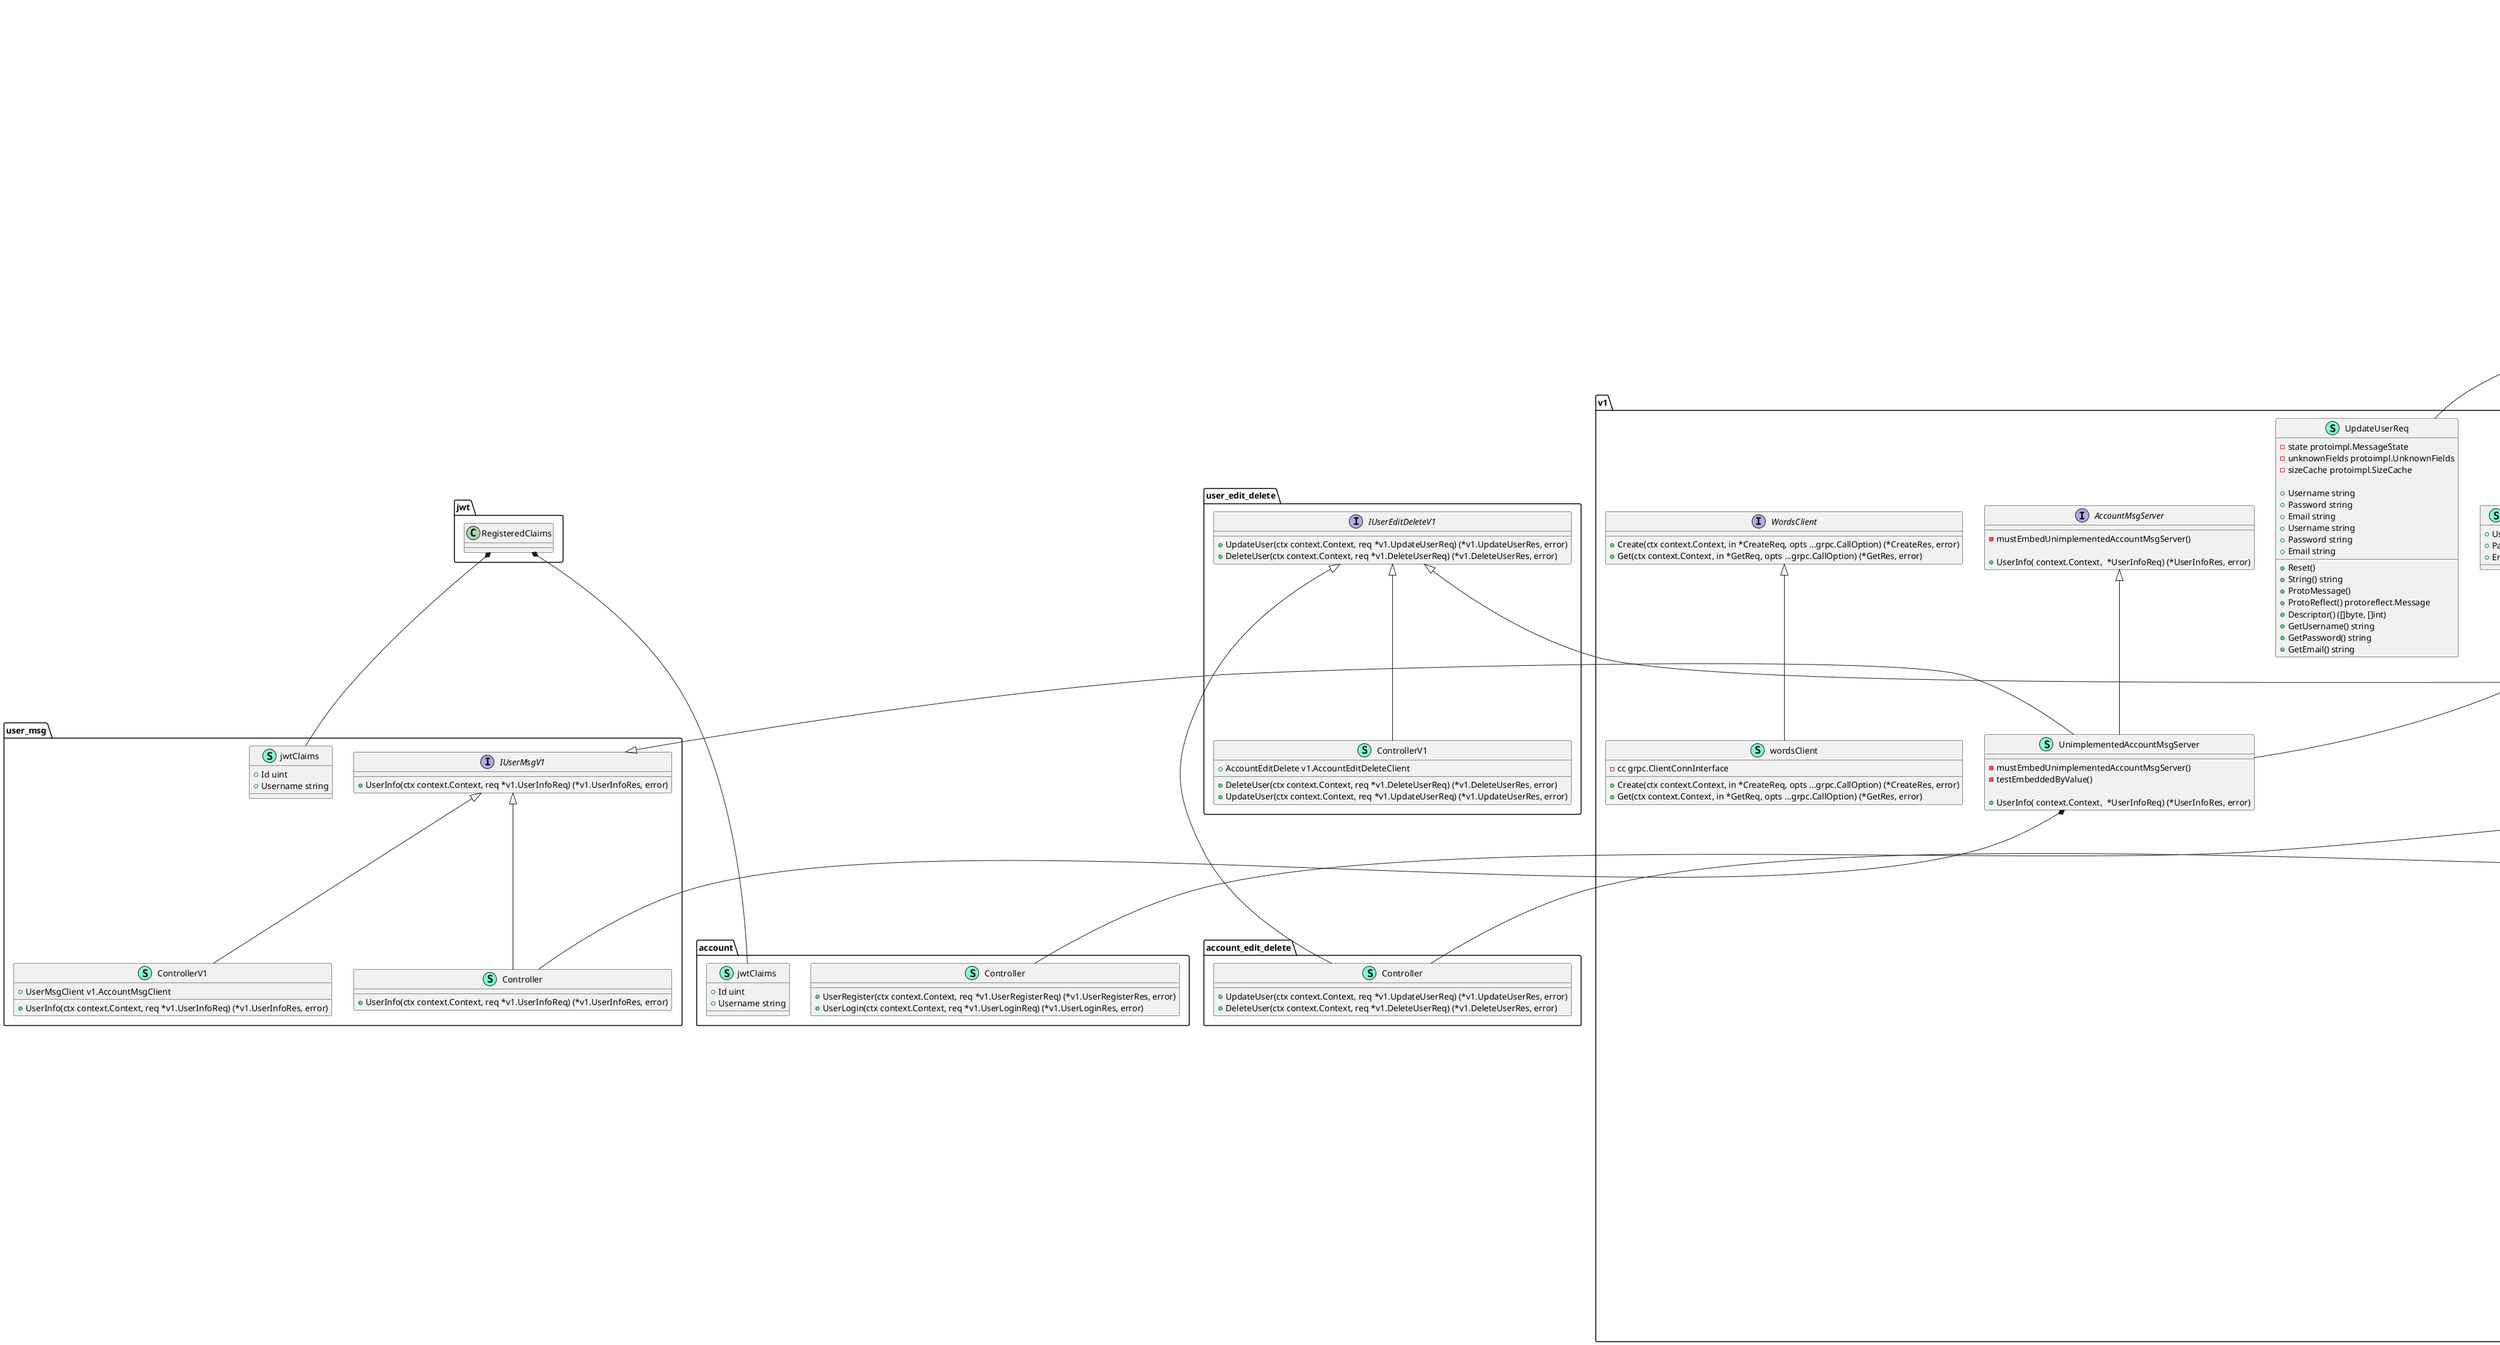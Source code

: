 @startuml
namespace account {
    class Controller << (S,Aquamarine) >> {
        + UserRegister(ctx context.Context, req *v1.UserRegisterReq) (*v1.UserRegisterRes, error)
        + UserLogin(ctx context.Context, req *v1.UserLoginReq) (*v1.UserLoginRes, error)

    }
    class jwtClaims << (S,Aquamarine) >> {
        + Id uint
        + Username string

    }
}
"v1.UnimplementedAccountServer" *-- "account.Controller"
"jwt.RegisteredClaims" *-- "account.jwtClaims"


namespace account_edit_delete {
    class Controller << (S,Aquamarine) >> {
        + UpdateUser(ctx context.Context, req *v1.UpdateUserReq) (*v1.UpdateUserRes, error)
        + DeleteUser(ctx context.Context, req *v1.DeleteUserReq) (*v1.DeleteUserRes, error)

    }
}
"v1.UnimplementedAccountEditDeleteServer" *-- "account_edit_delete.Controller"

"user_edit_delete.IUserEditDeleteV1" <|-- "account_edit_delete.Controller"

namespace account_logout {
    class Controller << (S,Aquamarine) >> {
        + Logout(ctx context.Context, req *v1.LogoutUserReq) (*v1.LogoutUserRes, error)

    }
}
"v1.UnimplementedAccountLogoutServer" *-- "account_logout.Controller"


namespace dao {
    class dao.internalUsersDao << (T, #FF7700) >>  {
    }
    class dao.internalWordsDao << (T, #FF7700) >>  {
    }
    class usersDao << (S,Aquamarine) >> {
    }
    class wordsDao << (S,Aquamarine) >> {
    }
    class "*internal.UsersDao" as internalUsersDao {
        'This class was created so that we can correctly have an alias pointing to this name. Since it contains dots that can break namespaces
    }
    class "*internal.WordsDao" as internalWordsDao {
        'This class was created so that we can correctly have an alias pointing to this name. Since it contains dots that can break namespaces
    }
}
"dao.internalUsersDao" *-- "dao.usersDao"
"dao.internalWordsDao" *-- "dao.wordsDao"


namespace do {
    class Users << (S,Aquamarine) >> {
        + Id <font color=blue>interface</font>{}
        + Username <font color=blue>interface</font>{}
        + Password <font color=blue>interface</font>{}
        + Email <font color=blue>interface</font>{}
        + CreatedAt *gtime.Time
        + UpdatedAt *gtime.Time
        + DeletedAt *gtime.Time

    }
    class Words << (S,Aquamarine) >> {
        + Id <font color=blue>interface</font>{}
        + Uid <font color=blue>interface</font>{}
        + Word <font color=blue>interface</font>{}
        + Definition <font color=blue>interface</font>{}
        + ExampleSentence <font color=blue>interface</font>{}
        + ChineseTranslation <font color=blue>interface</font>{}
        + Pronunciation <font color=blue>interface</font>{}
        + CreatedAt *gtime.Time
        + UpdatedAt *gtime.Time

    }
}
"g.Meta" *-- "do.Users"
"g.Meta" *-- "do.Words"


namespace entity {
    class Users << (S,Aquamarine) >> {
        + Id uint
        + Username string
        + Password string
        + Email string
        + CreatedAt *gtime.Time
        + UpdatedAt *gtime.Time
        + DeletedAt *gtime.Time

    }
    class Words << (S,Aquamarine) >> {
        + Id uint
        + Uid uint
        + Word string
        + Definition string
        + ExampleSentence string
        + ChineseTranslation string
        + Pronunciation string
        + CreatedAt *gtime.Time
        + UpdatedAt *gtime.Time

    }
}


namespace internal {
    class UsersColumns << (S,Aquamarine) >> {
        + Id string
        + Username string
        + Password string
        + Email string
        + CreatedAt string
        + UpdatedAt string
        + DeletedAt string

    }
    class UsersDao << (S,Aquamarine) >> {
        - table string
        - group string
        - columns UsersColumns

        + DB() gdb.DB
        + Table() string
        + Columns() UsersColumns
        + Group() string
        + Ctx(ctx context.Context) *gdb.Model
        + Transaction(ctx context.Context, f <font color=blue>func</font>(context.Context, gdb.TX) error) error

    }
    class WordsColumns << (S,Aquamarine) >> {
        + Id string
        + Uid string
        + Word string
        + Definition string
        + ExampleSentence string
        + ChineseTranslation string
        + Pronunciation string
        + CreatedAt string
        + UpdatedAt string

    }
    class WordsDao << (S,Aquamarine) >> {
        - table string
        - group string
        - columns WordsColumns

        + DB() gdb.DB
        + Table() string
        + Columns() WordsColumns
        + Group() string
        + Ctx(ctx context.Context) *gdb.Model
        + Transaction(ctx context.Context, f <font color=blue>func</font>(context.Context, gdb.TX) error) error

    }
}


namespace pbentity {
    class Users << (S,Aquamarine) >> {
        - state protoimpl.MessageState
        - unknownFields protoimpl.UnknownFields
        - sizeCache protoimpl.SizeCache

        + Id uint32
        + Username string
        + Password string
        + Email string
        + CreatedAt *timestamppb.Timestamp
        + UpdatedAt *timestamppb.Timestamp
        + DeletedAt *timestamppb.Timestamp

        + Reset() 
        + String() string
        + ProtoMessage() 
        + ProtoReflect() protoreflect.Message
        + Descriptor() ([]byte, []int)
        + GetId() uint32
        + GetUsername() string
        + GetPassword() string
        + GetEmail() string
        + GetCreatedAt() *timestamppb.Timestamp
        + GetUpdatedAt() *timestamppb.Timestamp
        + GetDeletedAt() *timestamppb.Timestamp

    }
    class Words << (S,Aquamarine) >> {
        - state protoimpl.MessageState
        - unknownFields protoimpl.UnknownFields
        - sizeCache protoimpl.SizeCache

        + Id uint32
        + Uid uint32
        + Word string
        + Definition string
        + ExampleSentence string
        + ChineseTranslation string
        + Pronunciation string
        + CreatedAt *timestamppb.Timestamp
        + UpdatedAt *timestamppb.Timestamp

        + Reset() 
        + String() string
        + ProtoMessage() 
        + ProtoReflect() protoreflect.Message
        + Descriptor() ([]byte, []int)
        + GetId() uint32
        + GetUid() uint32
        + GetWord() string
        + GetDefinition() string
        + GetExampleSentence() string
        + GetChineseTranslation() string
        + GetPronunciation() string
        + GetCreatedAt() *timestamppb.Timestamp
        + GetUpdatedAt() *timestamppb.Timestamp

    }
}


namespace user {
    class ControllerV1 << (S,Aquamarine) >> {
        + AccountClient v1.AccountClient

        + Login(ctx context.Context, req *v1.LoginReq) (*v1.LoginRes, error)
        + Register(ctx context.Context, req *v1.RegisterReq) (*v1.RegisterRes, error)

    }
    interface IUserV1  {
        + Login(ctx context.Context, req *v1.LoginReq) (*v1.LoginRes, error)
        + Register(ctx context.Context, req *v1.RegisterReq) (*v1.RegisterRes, error)

    }
}

"user.IUserV1" <|-- "user.ControllerV1"

namespace user_edit_delete {
    class ControllerV1 << (S,Aquamarine) >> {
        + AccountEditDelete v1.AccountEditDeleteClient

        + DeleteUser(ctx context.Context, req *v1.DeleteUserReq) (*v1.DeleteUserRes, error)
        + UpdateUser(ctx context.Context, req *v1.UpdateUserReq) (*v1.UpdateUserRes, error)

    }
    interface IUserEditDeleteV1  {
        + UpdateUser(ctx context.Context, req *v1.UpdateUserReq) (*v1.UpdateUserRes, error)
        + DeleteUser(ctx context.Context, req *v1.DeleteUserReq) (*v1.DeleteUserRes, error)

    }
}

"user_edit_delete.IUserEditDeleteV1" <|-- "user_edit_delete.ControllerV1"

namespace user_logout {
    class ControllerV1 << (S,Aquamarine) >> {
        + AccountLogout v1.AccountLogoutClient

        + Logout(ctx context.Context, req *v1.LogoutReq) (*v1.LogoutRes, error)

    }
    interface IUserLogoutV1  {
        + Logout(ctx context.Context, req *v1.LogoutReq) (*v1.LogoutRes, error)

    }
}

"user_logout.IUserLogoutV1" <|-- "user_logout.ControllerV1"

namespace user_msg {
    class Controller << (S,Aquamarine) >> {
        + UserInfo(ctx context.Context, req *v1.UserInfoReq) (*v1.UserInfoRes, error)

    }
    class ControllerV1 << (S,Aquamarine) >> {
        + UserMsgClient v1.AccountMsgClient

        + UserInfo(ctx context.Context, req *v1.UserInfoReq) (*v1.UserInfoRes, error)

    }
    interface IUserMsgV1  {
        + UserInfo(ctx context.Context, req *v1.UserInfoReq) (*v1.UserInfoRes, error)

    }
    class jwtClaims << (S,Aquamarine) >> {
        + Id uint
        + Username string

    }
}
"v1.UnimplementedAccountMsgServer" *-- "user_msg.Controller"
"jwt.RegisteredClaims" *-- "user_msg.jwtClaims"

"user_msg.IUserMsgV1" <|-- "user_msg.Controller"
"user_msg.IUserMsgV1" <|-- "user_msg.ControllerV1"

namespace v1 {
    interface AccountClient  {
        + UserRegister(ctx context.Context, in *UserRegisterReq, opts ...grpc.CallOption) (*UserRegisterRes, error)
        + UserLogin(ctx context.Context, in *UserLoginReq, opts ...grpc.CallOption) (*UserLoginRes, error)

    }
    interface AccountEditDeleteClient  {
        + UpdateUser(ctx context.Context, in *UpdateUserReq, opts ...grpc.CallOption) (*UpdateUserRes, error)
        + DeleteUser(ctx context.Context, in *DeleteUserReq, opts ...grpc.CallOption) (*DeleteUserRes, error)

    }
    interface AccountEditDeleteServer  {
        - mustEmbedUnimplementedAccountEditDeleteServer() 

        + UpdateUser( context.Context,  *UpdateUserReq) (*UpdateUserRes, error)
        + DeleteUser( context.Context,  *DeleteUserReq) (*DeleteUserRes, error)

    }
    interface AccountLogoutClient  {
        + Logout(ctx context.Context, in *LogoutUserReq, opts ...grpc.CallOption) (*LogoutUserRes, error)

    }
    interface AccountLogoutServer  {
        - mustEmbedUnimplementedAccountLogoutServer() 

        + Logout( context.Context,  *LogoutUserReq) (*LogoutUserRes, error)

    }
    interface AccountMsgClient  {
        + UserInfo(ctx context.Context, in *UserInfoReq, opts ...grpc.CallOption) (*UserInfoRes, error)

    }
    interface AccountMsgServer  {
        - mustEmbedUnimplementedAccountMsgServer() 

        + UserInfo( context.Context,  *UserInfoReq) (*UserInfoRes, error)

    }
    interface AccountServer  {
        - mustEmbedUnimplementedAccountServer() 

        + UserRegister( context.Context,  *UserRegisterReq) (*UserRegisterRes, error)
        + UserLogin( context.Context,  *UserLoginReq) (*UserLoginRes, error)

    }
    class CreateReq << (S,Aquamarine) >> {
        - state protoimpl.MessageState
        - unknownFields protoimpl.UnknownFields
        - sizeCache protoimpl.SizeCache

        + Word string
        + Definition string
        + Uid uint32
        + Word string
        + Definition string

        + Reset() 
        + String() string
        + ProtoMessage() 
        + ProtoReflect() protoreflect.Message
        + Descriptor() ([]byte, []int)
        + GetUid() uint32
        + GetWord() string
        + GetDefinition() string

    }
    class CreateRes << (S,Aquamarine) >> {
        - state protoimpl.MessageState
        - unknownFields protoimpl.UnknownFields
        - sizeCache protoimpl.SizeCache

        + Id uint32

        + Reset() 
        + String() string
        + ProtoMessage() 
        + ProtoReflect() protoreflect.Message
        + Descriptor() ([]byte, []int)
        + GetId() uint32

    }
    class DeleteUserReq << (S,Aquamarine) >> {
        - state protoimpl.MessageState
        - unknownFields protoimpl.UnknownFields
        - sizeCache protoimpl.SizeCache

        + Id int
        + Id int32

        + Reset() 
        + String() string
        + ProtoMessage() 
        + ProtoReflect() protoreflect.Message
        + Descriptor() ([]byte, []int)
        + GetId() int32

    }
    class DeleteUserRes << (S,Aquamarine) >> {
        - state protoimpl.MessageState
        - unknownFields protoimpl.UnknownFields
        - sizeCache protoimpl.SizeCache

        + IsDel int
        + IsDel int32

        + Reset() 
        + String() string
        + ProtoMessage() 
        + ProtoReflect() protoreflect.Message
        + Descriptor() ([]byte, []int)
        + GetIsDel() int32

    }
    class DetailReq << (S,Aquamarine) >> {
        + Id uint

    }
    class DetailRes << (S,Aquamarine) >> {
        + Id uint
        + Word string
        + Definition string
        + ExampleSentence string
        + ChineseTranslation string
        + Pronunciation string
        + CreatedAt *gtime.Time
        + UpdatedAt *gtime.Time

    }
    class GetReq << (S,Aquamarine) >> {
        - state protoimpl.MessageState
        - unknownFields protoimpl.UnknownFields
        - sizeCache protoimpl.SizeCache

        + Id uint32

        + Reset() 
        + String() string
        + ProtoMessage() 
        + ProtoReflect() protoreflect.Message
        + Descriptor() ([]byte, []int)
        + GetId() uint32

    }
    class GetRes << (S,Aquamarine) >> {
        - state protoimpl.MessageState
        - unknownFields protoimpl.UnknownFields
        - sizeCache protoimpl.SizeCache

        + Words *pbentity.Words

        + Reset() 
        + String() string
        + ProtoMessage() 
        + ProtoReflect() protoreflect.Message
        + Descriptor() ([]byte, []int)
        + GetWords() *pbentity.Words

    }
    class LoginReq << (S,Aquamarine) >> {
        + Username string
        + Password string

    }
    class LoginRes << (S,Aquamarine) >> {
        + Token string

    }
    class LogoutReq << (S,Aquamarine) >> {
        + Token string

    }
    class LogoutRes << (S,Aquamarine) >> {
        + Logout bool

    }
    class LogoutUserReq << (S,Aquamarine) >> {
        - state protoimpl.MessageState
        - unknownFields protoimpl.UnknownFields
        - sizeCache protoimpl.SizeCache

        + Token string

        + Reset() 
        + String() string
        + ProtoMessage() 
        + ProtoReflect() protoreflect.Message
        + Descriptor() ([]byte, []int)
        + GetToken() string

    }
    class LogoutUserRes << (S,Aquamarine) >> {
        - state protoimpl.MessageState
        - unknownFields protoimpl.UnknownFields
        - sizeCache protoimpl.SizeCache

        + Logout bool

        + Reset() 
        + String() string
        + ProtoMessage() 
        + ProtoReflect() protoreflect.Message
        + Descriptor() ([]byte, []int)
        + GetLogout() bool

    }
    class RegisterReq << (S,Aquamarine) >> {
        + Username string
        + Password string
        + Email string

    }
    class RegisterRes << (S,Aquamarine) >> {
        + Id int

    }
    class UnimplementedAccountEditDeleteServer << (S,Aquamarine) >> {
        - mustEmbedUnimplementedAccountEditDeleteServer() 
        - testEmbeddedByValue() 

        + UpdateUser( context.Context,  *UpdateUserReq) (*UpdateUserRes, error)
        + DeleteUser( context.Context,  *DeleteUserReq) (*DeleteUserRes, error)

    }
    class UnimplementedAccountLogoutServer << (S,Aquamarine) >> {
        - mustEmbedUnimplementedAccountLogoutServer() 
        - testEmbeddedByValue() 

        + Logout( context.Context,  *LogoutUserReq) (*LogoutUserRes, error)

    }
    class UnimplementedAccountMsgServer << (S,Aquamarine) >> {
        - mustEmbedUnimplementedAccountMsgServer() 
        - testEmbeddedByValue() 

        + UserInfo( context.Context,  *UserInfoReq) (*UserInfoRes, error)

    }
    class UnimplementedAccountServer << (S,Aquamarine) >> {
        - mustEmbedUnimplementedAccountServer() 
        - testEmbeddedByValue() 

        + UserRegister( context.Context,  *UserRegisterReq) (*UserRegisterRes, error)
        + UserLogin( context.Context,  *UserLoginReq) (*UserLoginRes, error)

    }
    class UnimplementedWordsServer << (S,Aquamarine) >> {
        - mustEmbedUnimplementedWordsServer() 
        - testEmbeddedByValue() 

        + Create( context.Context,  *CreateReq) (*CreateRes, error)
        + Get( context.Context,  *GetReq) (*GetRes, error)

    }
    interface UnsafeAccountEditDeleteServer  {
        - mustEmbedUnimplementedAccountEditDeleteServer() 

    }
    interface UnsafeAccountLogoutServer  {
        - mustEmbedUnimplementedAccountLogoutServer() 

    }
    interface UnsafeAccountMsgServer  {
        - mustEmbedUnimplementedAccountMsgServer() 

    }
    interface UnsafeAccountServer  {
        - mustEmbedUnimplementedAccountServer() 

    }
    interface UnsafeWordsServer  {
        - mustEmbedUnimplementedWordsServer() 

    }
    class UpdateUserReq << (S,Aquamarine) >> {
        - state protoimpl.MessageState
        - unknownFields protoimpl.UnknownFields
        - sizeCache protoimpl.SizeCache

        + Username string
        + Password string
        + Email string
        + Username string
        + Password string
        + Email string

        + Reset() 
        + String() string
        + ProtoMessage() 
        + ProtoReflect() protoreflect.Message
        + Descriptor() ([]byte, []int)
        + GetUsername() string
        + GetPassword() string
        + GetEmail() string

    }
    class UpdateUserRes << (S,Aquamarine) >> {
        - state protoimpl.MessageState
        - unknownFields protoimpl.UnknownFields
        - sizeCache protoimpl.SizeCache

        + IsOk int
        + IsOK int32

        + Reset() 
        + String() string
        + ProtoMessage() 
        + ProtoReflect() protoreflect.Message
        + Descriptor() ([]byte, []int)
        + GetIsOK() int32

    }
    class UserInfoReq << (S,Aquamarine) >> {
        - state protoimpl.MessageState
        - unknownFields protoimpl.UnknownFields
        - sizeCache protoimpl.SizeCache

        + Token string

        + Reset() 
        + String() string
        + ProtoMessage() 
        + ProtoReflect() protoreflect.Message
        + Descriptor() ([]byte, []int)
        + GetToken() string

    }
    class UserInfoRes << (S,Aquamarine) >> {
        - state protoimpl.MessageState
        - unknownFields protoimpl.UnknownFields
        - sizeCache protoimpl.SizeCache

        + Username string
        + Email string
        + CreateAt *timestamppb.Timestamp
        + UpdateAt *timestamppb.Timestamp
        + User *pbentity.Users

        + Reset() 
        + String() string
        + ProtoMessage() 
        + ProtoReflect() protoreflect.Message
        + Descriptor() ([]byte, []int)
        + GetUser() *pbentity.Users

    }
    class UserLoginReq << (S,Aquamarine) >> {
        - state protoimpl.MessageState
        - unknownFields protoimpl.UnknownFields
        - sizeCache protoimpl.SizeCache

        + Username string
        + Password string

        + Reset() 
        + String() string
        + ProtoMessage() 
        + ProtoReflect() protoreflect.Message
        + Descriptor() ([]byte, []int)
        + GetUsername() string
        + GetPassword() string

    }
    class UserLoginRes << (S,Aquamarine) >> {
        - state protoimpl.MessageState
        - unknownFields protoimpl.UnknownFields
        - sizeCache protoimpl.SizeCache

        + Token string

        + Reset() 
        + String() string
        + ProtoMessage() 
        + ProtoReflect() protoreflect.Message
        + Descriptor() ([]byte, []int)
        + GetToken() string

    }
    class UserRegisterReq << (S,Aquamarine) >> {
        - state protoimpl.MessageState
        - unknownFields protoimpl.UnknownFields
        - sizeCache protoimpl.SizeCache

        + Username string
        + Password string
        + Email string

        + Reset() 
        + String() string
        + ProtoMessage() 
        + ProtoReflect() protoreflect.Message
        + Descriptor() ([]byte, []int)
        + GetUsername() string
        + GetPassword() string
        + GetEmail() string

    }
    class UserRegisterRes << (S,Aquamarine) >> {
        - state protoimpl.MessageState
        - unknownFields protoimpl.UnknownFields
        - sizeCache protoimpl.SizeCache

        + Id int32

        + Reset() 
        + String() string
        + ProtoMessage() 
        + ProtoReflect() protoreflect.Message
        + Descriptor() ([]byte, []int)
        + GetId() int32

    }
    interface WordsClient  {
        + Create(ctx context.Context, in *CreateReq, opts ...grpc.CallOption) (*CreateRes, error)
        + Get(ctx context.Context, in *GetReq, opts ...grpc.CallOption) (*GetRes, error)

    }
    interface WordsServer  {
        - mustEmbedUnimplementedWordsServer() 

        + Create( context.Context,  *CreateReq) (*CreateRes, error)
        + Get( context.Context,  *GetReq) (*GetRes, error)

    }
    class accountClient << (S,Aquamarine) >> {
        - cc grpc.ClientConnInterface

        + UserRegister(ctx context.Context, in *UserRegisterReq, opts ...grpc.CallOption) (*UserRegisterRes, error)
        + UserLogin(ctx context.Context, in *UserLoginReq, opts ...grpc.CallOption) (*UserLoginRes, error)

    }
    class accountEditDeleteClient << (S,Aquamarine) >> {
        - cc grpc.ClientConnInterface

        + UpdateUser(ctx context.Context, in *UpdateUserReq, opts ...grpc.CallOption) (*UpdateUserRes, error)
        + DeleteUser(ctx context.Context, in *DeleteUserReq, opts ...grpc.CallOption) (*DeleteUserRes, error)

    }
    class accountLogoutClient << (S,Aquamarine) >> {
        - cc grpc.ClientConnInterface

        + Logout(ctx context.Context, in *LogoutUserReq, opts ...grpc.CallOption) (*LogoutUserRes, error)

    }
    class accountMsgClient << (S,Aquamarine) >> {
        - cc grpc.ClientConnInterface

        + UserInfo(ctx context.Context, in *UserInfoReq, opts ...grpc.CallOption) (*UserInfoRes, error)

    }
    class wordsClient << (S,Aquamarine) >> {
        - cc grpc.ClientConnInterface

        + Create(ctx context.Context, in *CreateReq, opts ...grpc.CallOption) (*CreateRes, error)
        + Get(ctx context.Context, in *GetReq, opts ...grpc.CallOption) (*GetRes, error)

    }
}
"g.Meta" *-- "v1.CreateReq"
"g.Meta" *-- "v1.DeleteUserReq"
"g.Meta" *-- "v1.DetailReq"
"g.Meta" *-- "v1.LoginReq"
"g.Meta" *-- "v1.LogoutReq"
"g.Meta" *-- "v1.RegisterReq"
"g.Meta" *-- "v1.UpdateUserReq"
"g.Meta" *-- "v1.UserInfoReq"

"user_edit_delete.IUserEditDeleteV1" <|-- "v1.UnimplementedAccountEditDeleteServer"
"v1.AccountEditDeleteServer" <|-- "v1.UnimplementedAccountEditDeleteServer"
"v1.UnsafeAccountEditDeleteServer" <|-- "v1.UnimplementedAccountEditDeleteServer"
"v1.AccountLogoutServer" <|-- "v1.UnimplementedAccountLogoutServer"
"v1.UnsafeAccountLogoutServer" <|-- "v1.UnimplementedAccountLogoutServer"
"user_msg.IUserMsgV1" <|-- "v1.UnimplementedAccountMsgServer"
"v1.AccountMsgServer" <|-- "v1.UnimplementedAccountMsgServer"
"v1.UnsafeAccountMsgServer" <|-- "v1.UnimplementedAccountMsgServer"
"v1.AccountServer" <|-- "v1.UnimplementedAccountServer"
"v1.UnsafeAccountServer" <|-- "v1.UnimplementedAccountServer"
"v1.UnsafeWordsServer" <|-- "v1.UnimplementedWordsServer"
"v1.WordsServer" <|-- "v1.UnimplementedWordsServer"
"v1.AccountClient" <|-- "v1.accountClient"
"v1.AccountEditDeleteClient" <|-- "v1.accountEditDeleteClient"
"v1.AccountLogoutClient" <|-- "v1.accountLogoutClient"
"v1.AccountMsgClient" <|-- "v1.accountMsgClient"
"v1.WordsClient" <|-- "v1.wordsClient"

namespace words {
    class Controller << (S,Aquamarine) >> {
        + Create(ctx context.Context, req *v1.CreateReq) (*v1.CreateRes, error)
        + Get(ctx context.Context, req *v1.GetReq) (*v1.GetRes, error)

    }
    class ControllerV1 << (S,Aquamarine) >> {
        + Create(ctx context.Context, req *v1.CreateReq) (*v1.CreateRes, error)
        + Detail(ctx context.Context, req *v1.DetailReq) (*v1.DetailRes, error)

    }
    interface IWordsV1  {
        + Create(ctx context.Context, req *v1.CreateReq) (*v1.CreateRes, error)
        + Detail(ctx context.Context, req *v1.DetailReq) (*v1.DetailRes, error)

    }
}
"v1.UnimplementedWordsServer" *-- "words.Controller"

"words.IWordsV1" <|-- "words.ControllerV1"

"dao.internalUsersDao" #.. "dao.internalUsersDao"
"dao.internalWordsDao" #.. "dao.internalWordsDao"
@enduml
